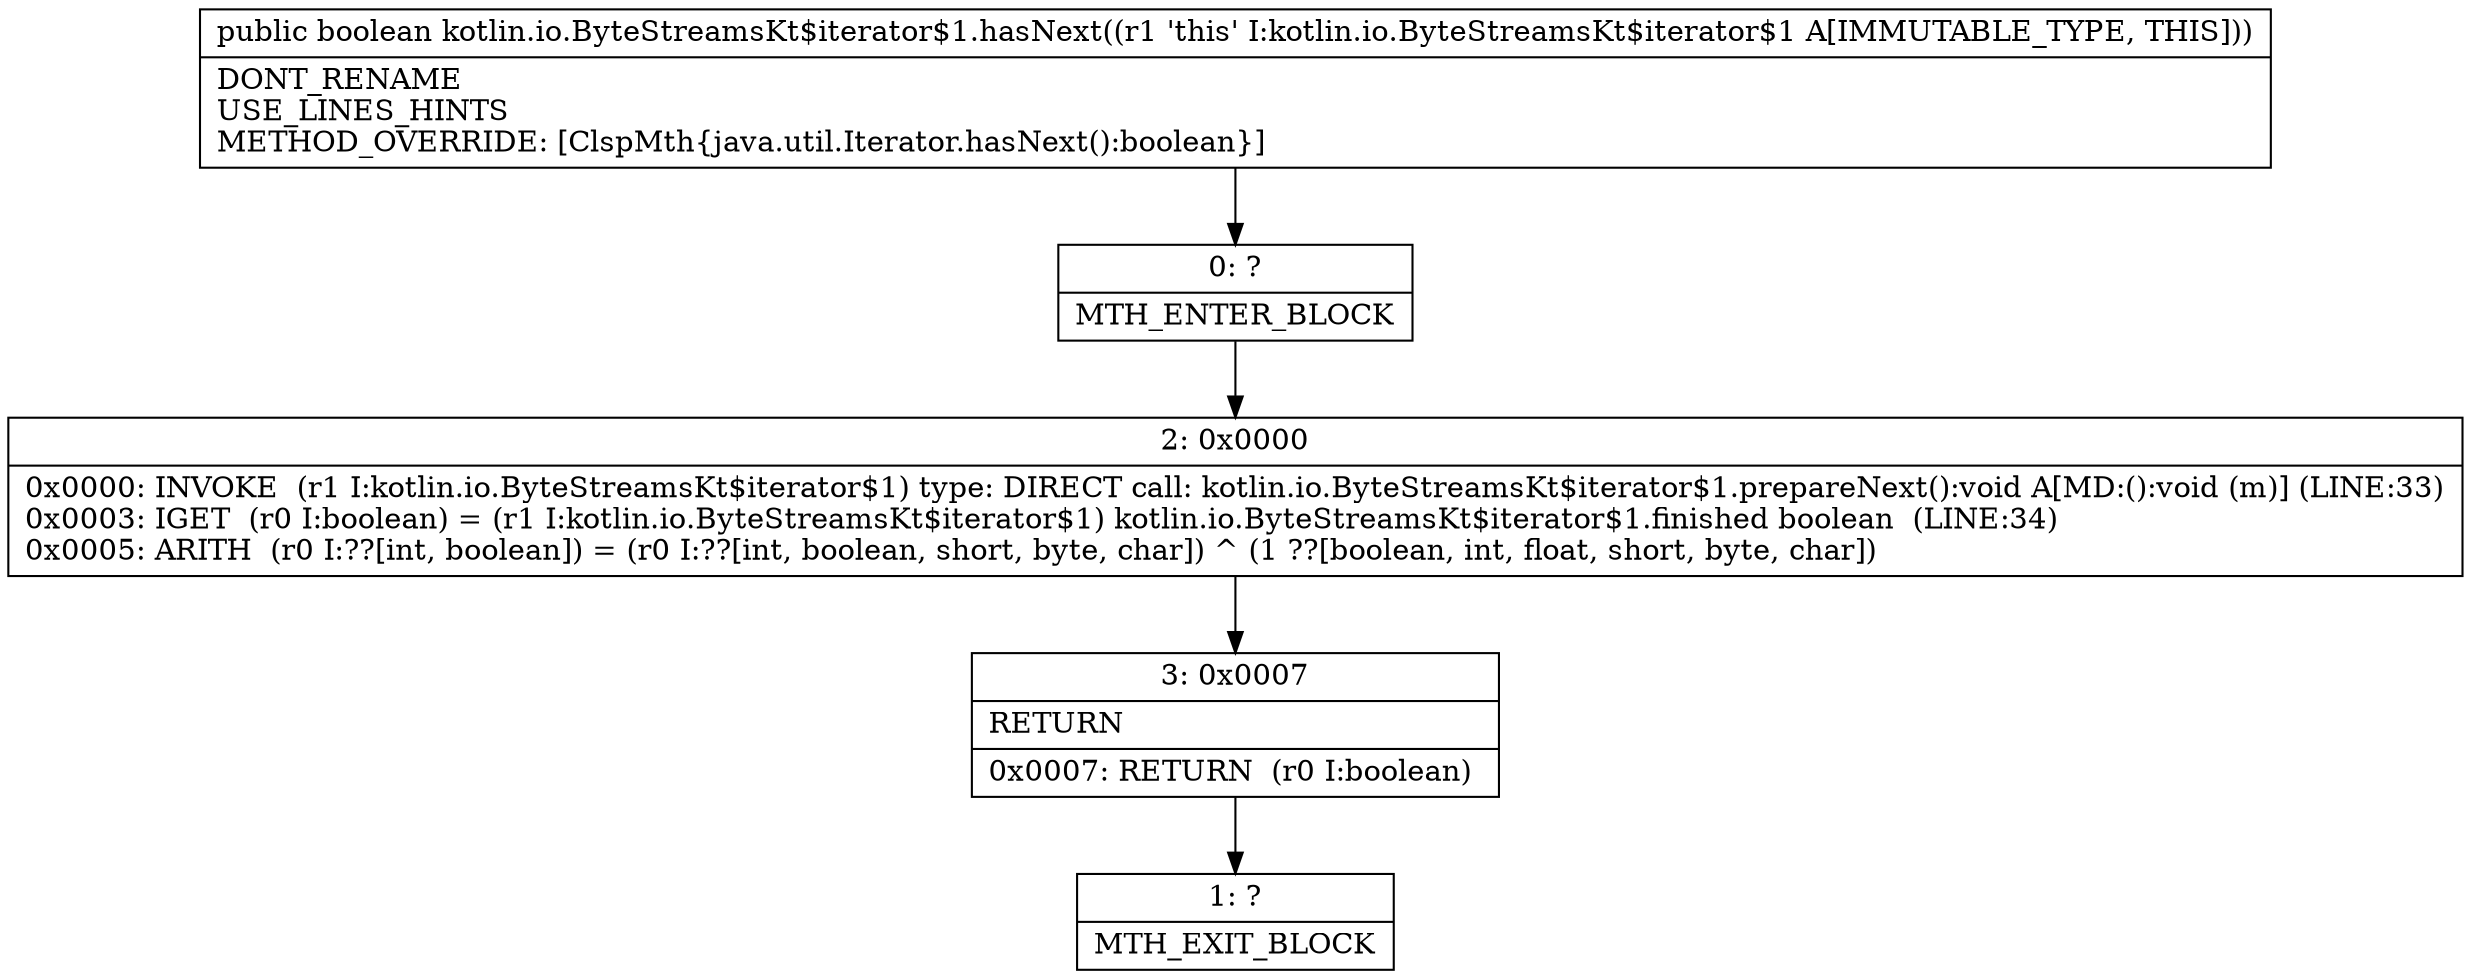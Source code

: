 digraph "CFG forkotlin.io.ByteStreamsKt$iterator$1.hasNext()Z" {
Node_0 [shape=record,label="{0\:\ ?|MTH_ENTER_BLOCK\l}"];
Node_2 [shape=record,label="{2\:\ 0x0000|0x0000: INVOKE  (r1 I:kotlin.io.ByteStreamsKt$iterator$1) type: DIRECT call: kotlin.io.ByteStreamsKt$iterator$1.prepareNext():void A[MD:():void (m)] (LINE:33)\l0x0003: IGET  (r0 I:boolean) = (r1 I:kotlin.io.ByteStreamsKt$iterator$1) kotlin.io.ByteStreamsKt$iterator$1.finished boolean  (LINE:34)\l0x0005: ARITH  (r0 I:??[int, boolean]) = (r0 I:??[int, boolean, short, byte, char]) ^ (1 ??[boolean, int, float, short, byte, char]) \l}"];
Node_3 [shape=record,label="{3\:\ 0x0007|RETURN\l|0x0007: RETURN  (r0 I:boolean) \l}"];
Node_1 [shape=record,label="{1\:\ ?|MTH_EXIT_BLOCK\l}"];
MethodNode[shape=record,label="{public boolean kotlin.io.ByteStreamsKt$iterator$1.hasNext((r1 'this' I:kotlin.io.ByteStreamsKt$iterator$1 A[IMMUTABLE_TYPE, THIS]))  | DONT_RENAME\lUSE_LINES_HINTS\lMETHOD_OVERRIDE: [ClspMth\{java.util.Iterator.hasNext():boolean\}]\l}"];
MethodNode -> Node_0;Node_0 -> Node_2;
Node_2 -> Node_3;
Node_3 -> Node_1;
}

